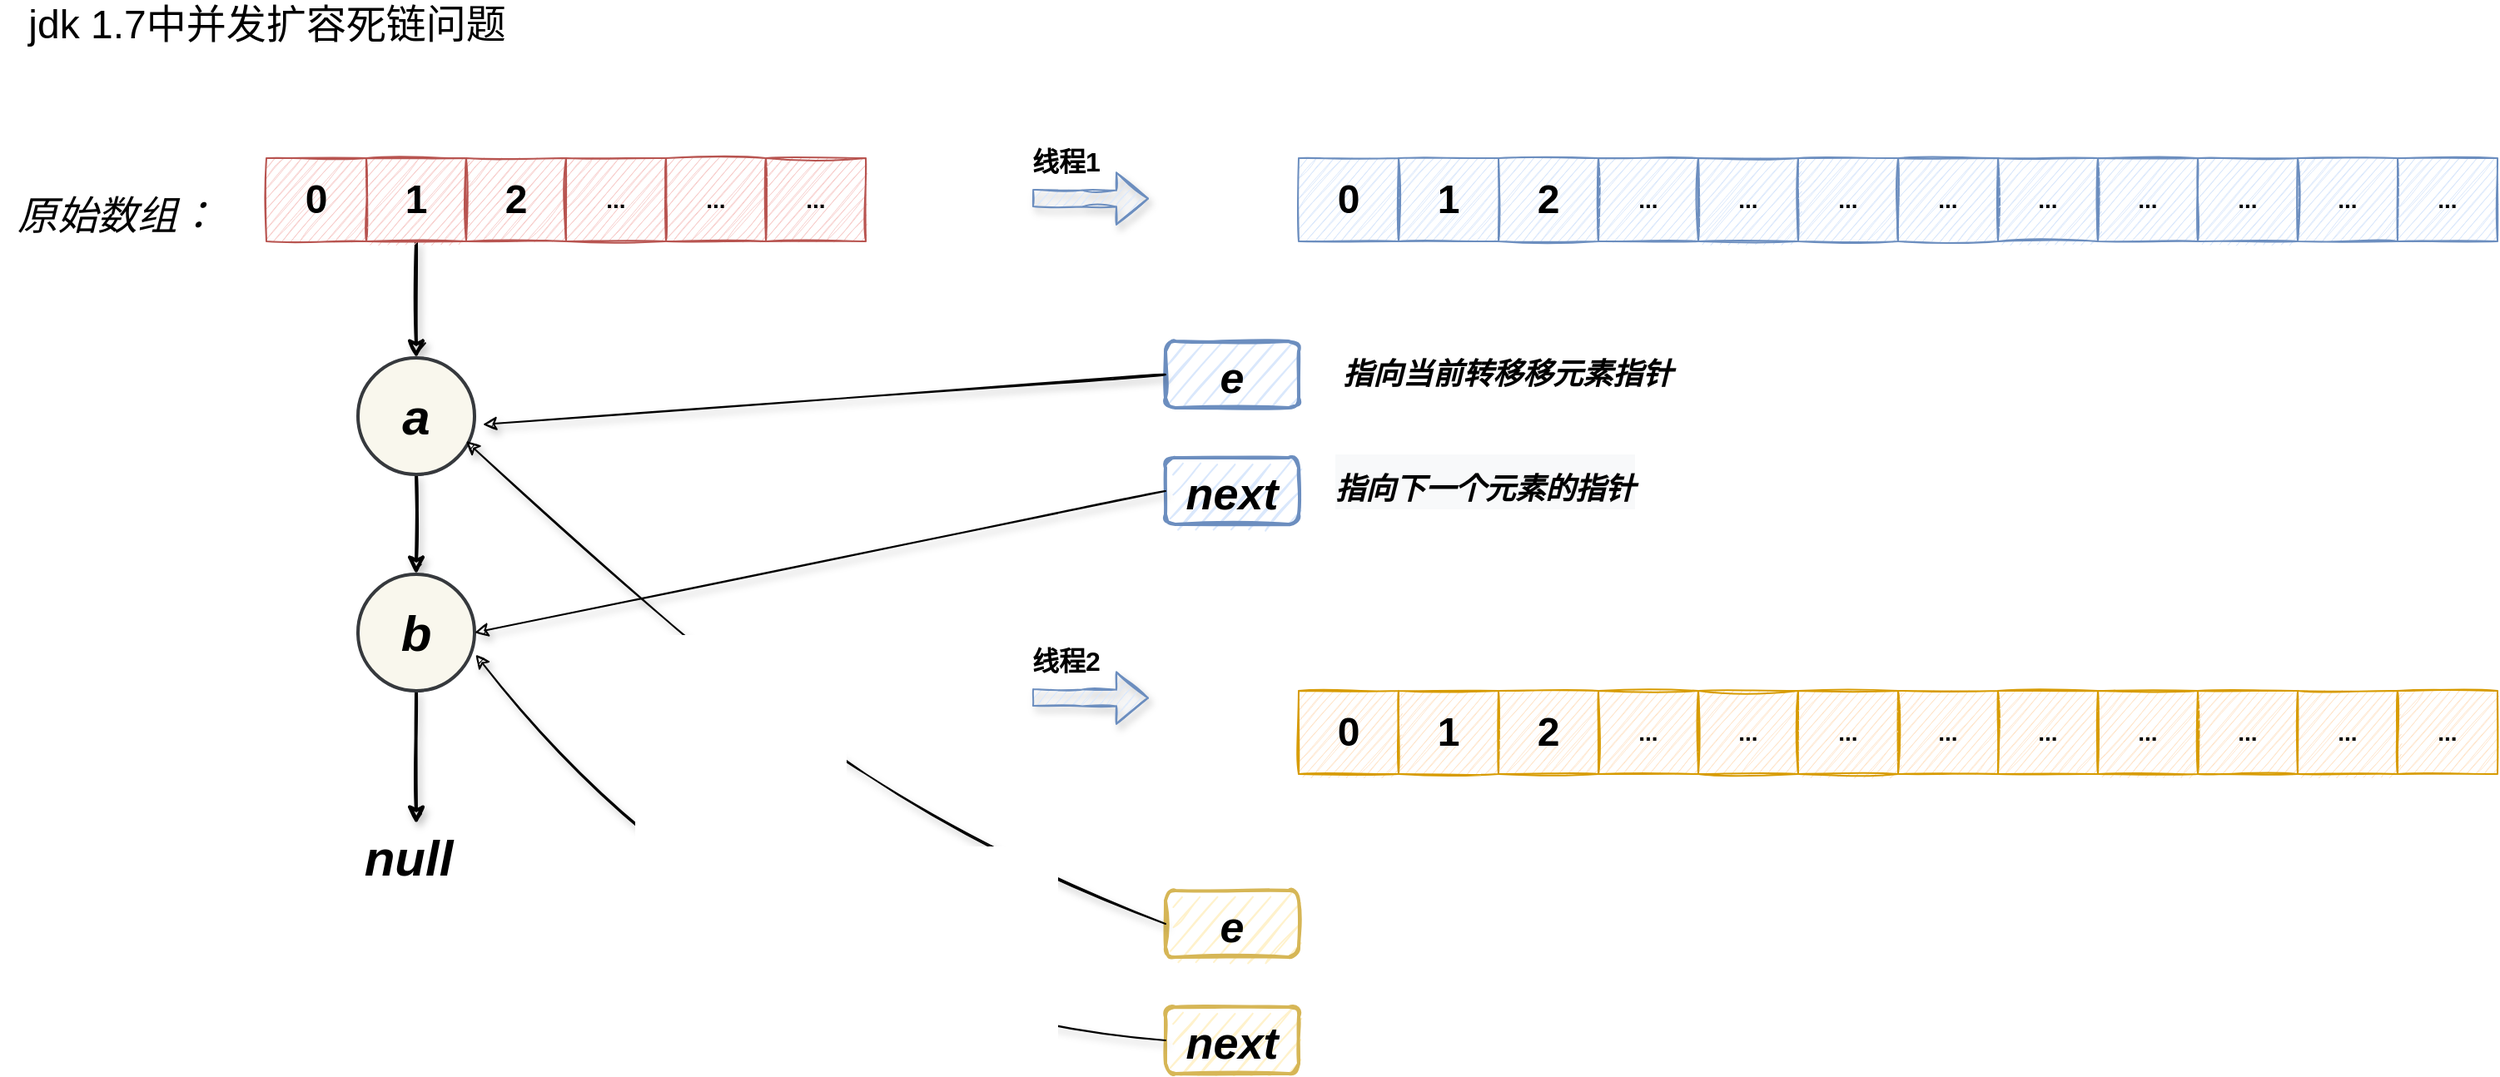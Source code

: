 <mxfile version="19.0.0" type="github">
  <diagram id="UT9mPP_d55zDDZpw8Oh1" name="Page-1">
    <mxGraphModel dx="1778" dy="953" grid="1" gridSize="10" guides="1" tooltips="1" connect="1" arrows="1" fold="1" page="1" pageScale="1" pageWidth="2339" pageHeight="3300" math="0" shadow="0">
      <root>
        <mxCell id="0" />
        <mxCell id="1" parent="0" />
        <mxCell id="gsdXC3CE5baumBvn-r5R-2" value="&lt;font style=&quot;font-size: 24px;&quot;&gt;&lt;b style=&quot;&quot;&gt;0&lt;/b&gt;&lt;/font&gt;" style="rounded=0;whiteSpace=wrap;html=1;fillColor=#f8cecc;strokeColor=#b85450;shadow=0;sketch=1;" vertex="1" parent="1">
          <mxGeometry x="340" y="220" width="60" height="50" as="geometry" />
        </mxCell>
        <mxCell id="gsdXC3CE5baumBvn-r5R-43" style="edgeStyle=orthogonalEdgeStyle;rounded=0;sketch=1;orthogonalLoop=1;jettySize=auto;html=1;entryX=0.5;entryY=0;entryDx=0;entryDy=0;shadow=1;fontSize=30;strokeWidth=2;" edge="1" parent="1" source="gsdXC3CE5baumBvn-r5R-3" target="gsdXC3CE5baumBvn-r5R-40">
          <mxGeometry relative="1" as="geometry" />
        </mxCell>
        <mxCell id="gsdXC3CE5baumBvn-r5R-3" value="&lt;b style=&quot;&quot;&gt;&lt;font style=&quot;font-size: 24px;&quot;&gt;1&lt;/font&gt;&lt;/b&gt;" style="rounded=0;whiteSpace=wrap;html=1;fillColor=#f8cecc;strokeColor=#b85450;shadow=0;sketch=1;" vertex="1" parent="1">
          <mxGeometry x="400" y="220" width="60" height="50" as="geometry" />
        </mxCell>
        <mxCell id="gsdXC3CE5baumBvn-r5R-4" value="&lt;b style=&quot;&quot;&gt;&lt;font style=&quot;font-size: 24px;&quot;&gt;2&lt;/font&gt;&lt;/b&gt;" style="rounded=0;whiteSpace=wrap;html=1;fillColor=#f8cecc;strokeColor=#b85450;shadow=0;sketch=1;" vertex="1" parent="1">
          <mxGeometry x="460" y="220" width="60" height="50" as="geometry" />
        </mxCell>
        <mxCell id="gsdXC3CE5baumBvn-r5R-5" value="&lt;font style=&quot;font-size: 14px;&quot;&gt;&lt;b&gt;...&lt;/b&gt;&lt;/font&gt;" style="rounded=0;whiteSpace=wrap;html=1;fillColor=#f8cecc;strokeColor=#b85450;shadow=0;sketch=1;" vertex="1" parent="1">
          <mxGeometry x="520" y="220" width="60" height="50" as="geometry" />
        </mxCell>
        <mxCell id="gsdXC3CE5baumBvn-r5R-6" value="&lt;b style=&quot;font-size: 14px;&quot;&gt;...&lt;/b&gt;" style="rounded=0;whiteSpace=wrap;html=1;fillColor=#f8cecc;strokeColor=#b85450;shadow=0;sketch=1;" vertex="1" parent="1">
          <mxGeometry x="580" y="220" width="60" height="50" as="geometry" />
        </mxCell>
        <mxCell id="gsdXC3CE5baumBvn-r5R-7" value="&lt;b style=&quot;font-size: 14px;&quot;&gt;...&lt;/b&gt;" style="rounded=0;whiteSpace=wrap;html=1;fillColor=#f8cecc;strokeColor=#b85450;shadow=0;sketch=1;" vertex="1" parent="1">
          <mxGeometry x="640" y="220" width="60" height="50" as="geometry" />
        </mxCell>
        <mxCell id="gsdXC3CE5baumBvn-r5R-8" value="&lt;i&gt;原始数组：&lt;/i&gt;" style="text;html=1;align=center;verticalAlign=middle;resizable=0;points=[];autosize=1;strokeColor=none;fillColor=none;fontSize=24;" vertex="1" parent="1">
          <mxGeometry x="180" y="240" width="140" height="30" as="geometry" />
        </mxCell>
        <mxCell id="gsdXC3CE5baumBvn-r5R-9" value="jdk 1.7中并发扩容死链问题" style="text;html=1;align=center;verticalAlign=middle;resizable=0;points=[];autosize=1;strokeColor=none;fillColor=none;fontSize=24;" vertex="1" parent="1">
          <mxGeometry x="190" y="125" width="300" height="30" as="geometry" />
        </mxCell>
        <mxCell id="gsdXC3CE5baumBvn-r5R-10" value="&lt;font style=&quot;font-size: 24px;&quot;&gt;&lt;b style=&quot;&quot;&gt;0&lt;/b&gt;&lt;/font&gt;" style="rounded=0;whiteSpace=wrap;html=1;fillColor=#dae8fc;strokeColor=#6c8ebf;sketch=1;" vertex="1" parent="1">
          <mxGeometry x="960" y="220" width="60" height="50" as="geometry" />
        </mxCell>
        <mxCell id="gsdXC3CE5baumBvn-r5R-11" value="&lt;b style=&quot;&quot;&gt;&lt;font style=&quot;font-size: 24px;&quot;&gt;1&lt;/font&gt;&lt;/b&gt;" style="rounded=0;whiteSpace=wrap;html=1;fillColor=#dae8fc;strokeColor=#6c8ebf;sketch=1;" vertex="1" parent="1">
          <mxGeometry x="1020" y="220" width="60" height="50" as="geometry" />
        </mxCell>
        <mxCell id="gsdXC3CE5baumBvn-r5R-12" value="&lt;b style=&quot;&quot;&gt;&lt;font style=&quot;font-size: 24px;&quot;&gt;2&lt;/font&gt;&lt;/b&gt;" style="rounded=0;whiteSpace=wrap;html=1;fillColor=#dae8fc;strokeColor=#6c8ebf;sketch=1;" vertex="1" parent="1">
          <mxGeometry x="1080" y="220" width="60" height="50" as="geometry" />
        </mxCell>
        <mxCell id="gsdXC3CE5baumBvn-r5R-13" value="&lt;font style=&quot;font-size: 14px;&quot;&gt;&lt;b&gt;...&lt;/b&gt;&lt;/font&gt;" style="rounded=0;whiteSpace=wrap;html=1;fillColor=#dae8fc;strokeColor=#6c8ebf;sketch=1;" vertex="1" parent="1">
          <mxGeometry x="1140" y="220" width="60" height="50" as="geometry" />
        </mxCell>
        <mxCell id="gsdXC3CE5baumBvn-r5R-14" value="&lt;b style=&quot;font-size: 14px;&quot;&gt;...&lt;/b&gt;" style="rounded=0;whiteSpace=wrap;html=1;fillColor=#dae8fc;strokeColor=#6c8ebf;sketch=1;" vertex="1" parent="1">
          <mxGeometry x="1200" y="220" width="60" height="50" as="geometry" />
        </mxCell>
        <mxCell id="gsdXC3CE5baumBvn-r5R-15" value="&lt;b style=&quot;font-size: 14px;&quot;&gt;...&lt;/b&gt;" style="rounded=0;whiteSpace=wrap;html=1;fillColor=#dae8fc;strokeColor=#6c8ebf;sketch=1;" vertex="1" parent="1">
          <mxGeometry x="1260" y="220" width="60" height="50" as="geometry" />
        </mxCell>
        <mxCell id="gsdXC3CE5baumBvn-r5R-16" value="&lt;font style=&quot;font-size: 14px;&quot;&gt;&lt;b&gt;...&lt;/b&gt;&lt;/font&gt;" style="rounded=0;whiteSpace=wrap;html=1;fillColor=#dae8fc;strokeColor=#6c8ebf;sketch=1;" vertex="1" parent="1">
          <mxGeometry x="1320" y="220" width="60" height="50" as="geometry" />
        </mxCell>
        <mxCell id="gsdXC3CE5baumBvn-r5R-17" value="&lt;b style=&quot;font-size: 14px;&quot;&gt;...&lt;/b&gt;" style="rounded=0;whiteSpace=wrap;html=1;fillColor=#dae8fc;strokeColor=#6c8ebf;sketch=1;" vertex="1" parent="1">
          <mxGeometry x="1380" y="220" width="60" height="50" as="geometry" />
        </mxCell>
        <mxCell id="gsdXC3CE5baumBvn-r5R-18" value="&lt;b style=&quot;font-size: 14px;&quot;&gt;...&lt;/b&gt;" style="rounded=0;whiteSpace=wrap;html=1;fillColor=#dae8fc;strokeColor=#6c8ebf;sketch=1;" vertex="1" parent="1">
          <mxGeometry x="1440" y="220" width="60" height="50" as="geometry" />
        </mxCell>
        <mxCell id="gsdXC3CE5baumBvn-r5R-19" value="&lt;font style=&quot;font-size: 14px;&quot;&gt;&lt;b&gt;...&lt;/b&gt;&lt;/font&gt;" style="rounded=0;whiteSpace=wrap;html=1;fillColor=#dae8fc;strokeColor=#6c8ebf;sketch=1;" vertex="1" parent="1">
          <mxGeometry x="1500" y="220" width="60" height="50" as="geometry" />
        </mxCell>
        <mxCell id="gsdXC3CE5baumBvn-r5R-20" value="&lt;b style=&quot;font-size: 14px;&quot;&gt;...&lt;/b&gt;" style="rounded=0;whiteSpace=wrap;html=1;fillColor=#dae8fc;strokeColor=#6c8ebf;sketch=1;" vertex="1" parent="1">
          <mxGeometry x="1560" y="220" width="60" height="50" as="geometry" />
        </mxCell>
        <mxCell id="gsdXC3CE5baumBvn-r5R-21" value="&lt;b style=&quot;font-size: 14px;&quot;&gt;...&lt;/b&gt;" style="rounded=0;whiteSpace=wrap;html=1;fillColor=#dae8fc;strokeColor=#6c8ebf;sketch=1;" vertex="1" parent="1">
          <mxGeometry x="1620" y="220" width="60" height="50" as="geometry" />
        </mxCell>
        <mxCell id="gsdXC3CE5baumBvn-r5R-22" value="&lt;font style=&quot;font-size: 24px;&quot;&gt;&lt;b style=&quot;&quot;&gt;0&lt;/b&gt;&lt;/font&gt;" style="rounded=0;whiteSpace=wrap;html=1;fillColor=#ffe6cc;strokeColor=#d79b00;sketch=1;" vertex="1" parent="1">
          <mxGeometry x="960" y="540" width="60" height="50" as="geometry" />
        </mxCell>
        <mxCell id="gsdXC3CE5baumBvn-r5R-23" value="&lt;b style=&quot;&quot;&gt;&lt;font style=&quot;font-size: 24px;&quot;&gt;1&lt;/font&gt;&lt;/b&gt;" style="rounded=0;whiteSpace=wrap;html=1;fillColor=#ffe6cc;strokeColor=#d79b00;sketch=1;" vertex="1" parent="1">
          <mxGeometry x="1020" y="540" width="60" height="50" as="geometry" />
        </mxCell>
        <mxCell id="gsdXC3CE5baumBvn-r5R-24" value="&lt;b style=&quot;&quot;&gt;&lt;font style=&quot;font-size: 24px;&quot;&gt;2&lt;/font&gt;&lt;/b&gt;" style="rounded=0;whiteSpace=wrap;html=1;fillColor=#ffe6cc;strokeColor=#d79b00;sketch=1;" vertex="1" parent="1">
          <mxGeometry x="1080" y="540" width="60" height="50" as="geometry" />
        </mxCell>
        <mxCell id="gsdXC3CE5baumBvn-r5R-25" value="&lt;font style=&quot;font-size: 14px;&quot;&gt;&lt;b&gt;...&lt;/b&gt;&lt;/font&gt;" style="rounded=0;whiteSpace=wrap;html=1;fillColor=#ffe6cc;strokeColor=#d79b00;sketch=1;" vertex="1" parent="1">
          <mxGeometry x="1140" y="540" width="60" height="50" as="geometry" />
        </mxCell>
        <mxCell id="gsdXC3CE5baumBvn-r5R-26" value="&lt;b style=&quot;font-size: 14px;&quot;&gt;...&lt;/b&gt;" style="rounded=0;whiteSpace=wrap;html=1;fillColor=#ffe6cc;strokeColor=#d79b00;sketch=1;" vertex="1" parent="1">
          <mxGeometry x="1200" y="540" width="60" height="50" as="geometry" />
        </mxCell>
        <mxCell id="gsdXC3CE5baumBvn-r5R-27" value="&lt;b style=&quot;font-size: 14px;&quot;&gt;...&lt;/b&gt;" style="rounded=0;whiteSpace=wrap;html=1;fillColor=#ffe6cc;strokeColor=#d79b00;sketch=1;" vertex="1" parent="1">
          <mxGeometry x="1260" y="540" width="60" height="50" as="geometry" />
        </mxCell>
        <mxCell id="gsdXC3CE5baumBvn-r5R-28" value="&lt;font style=&quot;font-size: 14px;&quot;&gt;&lt;b&gt;...&lt;/b&gt;&lt;/font&gt;" style="rounded=0;whiteSpace=wrap;html=1;fillColor=#ffe6cc;strokeColor=#d79b00;sketch=1;" vertex="1" parent="1">
          <mxGeometry x="1320" y="540" width="60" height="50" as="geometry" />
        </mxCell>
        <mxCell id="gsdXC3CE5baumBvn-r5R-29" value="&lt;b style=&quot;font-size: 14px;&quot;&gt;...&lt;/b&gt;" style="rounded=0;whiteSpace=wrap;html=1;fillColor=#ffe6cc;strokeColor=#d79b00;sketch=1;" vertex="1" parent="1">
          <mxGeometry x="1380" y="540" width="60" height="50" as="geometry" />
        </mxCell>
        <mxCell id="gsdXC3CE5baumBvn-r5R-30" value="&lt;b style=&quot;font-size: 14px;&quot;&gt;...&lt;/b&gt;" style="rounded=0;whiteSpace=wrap;html=1;fillColor=#ffe6cc;strokeColor=#d79b00;sketch=1;" vertex="1" parent="1">
          <mxGeometry x="1440" y="540" width="60" height="50" as="geometry" />
        </mxCell>
        <mxCell id="gsdXC3CE5baumBvn-r5R-31" value="&lt;font style=&quot;font-size: 14px;&quot;&gt;&lt;b&gt;...&lt;/b&gt;&lt;/font&gt;" style="rounded=0;whiteSpace=wrap;html=1;fillColor=#ffe6cc;strokeColor=#d79b00;sketch=1;" vertex="1" parent="1">
          <mxGeometry x="1500" y="540" width="60" height="50" as="geometry" />
        </mxCell>
        <mxCell id="gsdXC3CE5baumBvn-r5R-32" value="&lt;b style=&quot;font-size: 14px;&quot;&gt;...&lt;/b&gt;" style="rounded=0;whiteSpace=wrap;html=1;fillColor=#ffe6cc;strokeColor=#d79b00;sketch=1;" vertex="1" parent="1">
          <mxGeometry x="1560" y="540" width="60" height="50" as="geometry" />
        </mxCell>
        <mxCell id="gsdXC3CE5baumBvn-r5R-33" value="&lt;b style=&quot;font-size: 14px;&quot;&gt;...&lt;/b&gt;" style="rounded=0;whiteSpace=wrap;html=1;fillColor=#ffe6cc;strokeColor=#d79b00;sketch=1;" vertex="1" parent="1">
          <mxGeometry x="1620" y="540" width="60" height="50" as="geometry" />
        </mxCell>
        <mxCell id="gsdXC3CE5baumBvn-r5R-34" value="" style="shape=flexArrow;endArrow=classic;html=1;rounded=0;fontSize=24;fillColor=#dae8fc;strokeColor=#6c8ebf;shadow=1;sketch=1;startArrow=none;" edge="1" parent="1">
          <mxGeometry width="50" height="50" relative="1" as="geometry">
            <mxPoint x="800" y="244" as="sourcePoint" />
            <mxPoint x="870" y="244.29" as="targetPoint" />
            <Array as="points">
              <mxPoint x="830" y="244.29" />
            </Array>
          </mxGeometry>
        </mxCell>
        <mxCell id="gsdXC3CE5baumBvn-r5R-37" value="&lt;font style=&quot;font-size: 16px;&quot;&gt;&lt;b&gt;线程1&lt;/b&gt;&lt;/font&gt;" style="text;html=1;align=center;verticalAlign=middle;resizable=0;points=[];autosize=1;strokeColor=none;fillColor=none;fontSize=24;sketch=1;" vertex="1" parent="1">
          <mxGeometry x="790" y="200" width="60" height="40" as="geometry" />
        </mxCell>
        <mxCell id="gsdXC3CE5baumBvn-r5R-38" value="" style="shape=flexArrow;endArrow=classic;html=1;rounded=0;fontSize=24;fillColor=#dae8fc;strokeColor=#6c8ebf;shadow=1;sketch=1;startArrow=none;" edge="1" parent="1">
          <mxGeometry width="50" height="50" relative="1" as="geometry">
            <mxPoint x="800" y="544" as="sourcePoint" />
            <mxPoint x="870" y="544.29" as="targetPoint" />
            <Array as="points">
              <mxPoint x="830" y="544.29" />
            </Array>
          </mxGeometry>
        </mxCell>
        <mxCell id="gsdXC3CE5baumBvn-r5R-39" value="&lt;font style=&quot;font-size: 16px;&quot;&gt;&lt;b&gt;线程2&lt;/b&gt;&lt;/font&gt;" style="text;html=1;align=center;verticalAlign=middle;resizable=0;points=[];autosize=1;strokeColor=none;fillColor=none;fontSize=24;sketch=1;" vertex="1" parent="1">
          <mxGeometry x="790" y="500" width="60" height="40" as="geometry" />
        </mxCell>
        <mxCell id="gsdXC3CE5baumBvn-r5R-42" style="edgeStyle=orthogonalEdgeStyle;rounded=0;sketch=1;orthogonalLoop=1;jettySize=auto;html=1;shadow=1;fontSize=30;strokeWidth=2;" edge="1" parent="1" source="gsdXC3CE5baumBvn-r5R-40" target="gsdXC3CE5baumBvn-r5R-41">
          <mxGeometry relative="1" as="geometry" />
        </mxCell>
        <mxCell id="gsdXC3CE5baumBvn-r5R-40" value="&lt;font style=&quot;font-size: 30px;&quot;&gt;&lt;i&gt;&lt;b&gt;a&lt;/b&gt;&lt;/i&gt;&lt;/font&gt;" style="ellipse;whiteSpace=wrap;html=1;aspect=fixed;shadow=0;sketch=0;fontSize=16;fillColor=#f9f7ed;strokeWidth=2;strokeColor=#36393d;" vertex="1" parent="1">
          <mxGeometry x="395" y="340" width="70" height="70" as="geometry" />
        </mxCell>
        <mxCell id="gsdXC3CE5baumBvn-r5R-44" style="edgeStyle=orthogonalEdgeStyle;rounded=0;sketch=1;orthogonalLoop=1;jettySize=auto;html=1;shadow=1;fontSize=30;strokeWidth=2;curved=1;" edge="1" parent="1" source="gsdXC3CE5baumBvn-r5R-41">
          <mxGeometry relative="1" as="geometry">
            <mxPoint x="430" y="620" as="targetPoint" />
          </mxGeometry>
        </mxCell>
        <mxCell id="gsdXC3CE5baumBvn-r5R-41" value="&lt;font style=&quot;font-size: 30px;&quot;&gt;&lt;i&gt;&lt;b&gt;b&lt;/b&gt;&lt;/i&gt;&lt;/font&gt;" style="ellipse;whiteSpace=wrap;html=1;aspect=fixed;shadow=0;sketch=0;fontSize=16;fillColor=#f9f7ed;strokeWidth=2;strokeColor=#36393d;" vertex="1" parent="1">
          <mxGeometry x="395" y="470" width="70" height="70" as="geometry" />
        </mxCell>
        <mxCell id="gsdXC3CE5baumBvn-r5R-45" value="&lt;i&gt;&lt;b&gt;null&lt;/b&gt;&lt;/i&gt;" style="text;html=1;align=center;verticalAlign=middle;resizable=0;points=[];autosize=1;strokeColor=none;fillColor=none;fontSize=30;" vertex="1" parent="1">
          <mxGeometry x="390" y="620" width="70" height="40" as="geometry" />
        </mxCell>
        <mxCell id="gsdXC3CE5baumBvn-r5R-46" value="&lt;b&gt;&lt;i&gt;&lt;font style=&quot;font-size: 26px;&quot;&gt;e&lt;/font&gt;&lt;/i&gt;&lt;/b&gt;" style="rounded=1;whiteSpace=wrap;html=1;shadow=0;sketch=1;fontSize=30;strokeColor=#6c8ebf;strokeWidth=2;fillColor=#dae8fc;" vertex="1" parent="1">
          <mxGeometry x="880" y="330" width="80" height="40" as="geometry" />
        </mxCell>
        <mxCell id="gsdXC3CE5baumBvn-r5R-48" value="&lt;b&gt;&lt;i&gt;&lt;font style=&quot;font-size: 27px;&quot;&gt;next&lt;/font&gt;&lt;/i&gt;&lt;/b&gt;" style="rounded=1;whiteSpace=wrap;html=1;shadow=0;sketch=1;fontSize=30;strokeColor=#6c8ebf;strokeWidth=2;fillColor=#dae8fc;" vertex="1" parent="1">
          <mxGeometry x="880" y="400" width="80" height="40" as="geometry" />
        </mxCell>
        <mxCell id="gsdXC3CE5baumBvn-r5R-52" value="" style="endArrow=classic;html=1;rounded=0;shadow=1;sketch=1;fontSize=30;strokeWidth=1;curved=1;elbow=vertical;exitX=0;exitY=0.5;exitDx=0;exitDy=0;" edge="1" parent="1" source="gsdXC3CE5baumBvn-r5R-46">
          <mxGeometry width="50" height="50" relative="1" as="geometry">
            <mxPoint x="600" y="380" as="sourcePoint" />
            <mxPoint x="470" y="380" as="targetPoint" />
          </mxGeometry>
        </mxCell>
        <mxCell id="gsdXC3CE5baumBvn-r5R-53" value="" style="endArrow=classic;html=1;rounded=0;shadow=1;sketch=1;fontSize=30;strokeWidth=1;curved=1;elbow=vertical;entryX=1;entryY=0.5;entryDx=0;entryDy=0;" edge="1" parent="1" target="gsdXC3CE5baumBvn-r5R-41">
          <mxGeometry width="50" height="50" relative="1" as="geometry">
            <mxPoint x="880" y="420" as="sourcePoint" />
            <mxPoint x="650" y="450" as="targetPoint" />
          </mxGeometry>
        </mxCell>
        <mxCell id="gsdXC3CE5baumBvn-r5R-54" value="&lt;i&gt;&lt;font style=&quot;font-size: 18px;&quot;&gt;&lt;b&gt;指向当前转移移元素指针&lt;/b&gt;&lt;/font&gt;&lt;/i&gt;" style="text;html=1;align=center;verticalAlign=middle;resizable=0;points=[];autosize=1;strokeColor=none;fillColor=none;fontSize=30;" vertex="1" parent="1">
          <mxGeometry x="980" y="320" width="210" height="50" as="geometry" />
        </mxCell>
        <mxCell id="gsdXC3CE5baumBvn-r5R-55" value="&lt;i style=&quot;color: rgb(0, 0, 0); font-family: Helvetica; font-size: 30px; font-variant-ligatures: normal; font-variant-caps: normal; letter-spacing: normal; orphans: 2; text-align: center; text-indent: 0px; text-transform: none; widows: 2; word-spacing: 0px; -webkit-text-stroke-width: 0px; background-color: rgb(248, 249, 250); text-decoration-thickness: initial; text-decoration-style: initial; text-decoration-color: initial;&quot;&gt;&lt;font style=&quot;font-size: 18px;&quot;&gt;&lt;b&gt;指向下一个元素的指针&lt;/b&gt;&lt;/font&gt;&lt;/i&gt;" style="text;whiteSpace=wrap;html=1;fontSize=18;" vertex="1" parent="1">
          <mxGeometry x="980" y="390" width="200" height="40" as="geometry" />
        </mxCell>
        <mxCell id="gsdXC3CE5baumBvn-r5R-56" value="&lt;b&gt;&lt;i&gt;&lt;font style=&quot;font-size: 26px;&quot;&gt;e&lt;/font&gt;&lt;/i&gt;&lt;/b&gt;" style="rounded=1;whiteSpace=wrap;html=1;shadow=0;sketch=1;fontSize=30;strokeColor=#d6b656;strokeWidth=2;fillColor=#fff2cc;" vertex="1" parent="1">
          <mxGeometry x="880" y="660" width="80" height="40" as="geometry" />
        </mxCell>
        <mxCell id="gsdXC3CE5baumBvn-r5R-57" value="&lt;b&gt;&lt;i&gt;&lt;font style=&quot;font-size: 27px;&quot;&gt;next&lt;/font&gt;&lt;/i&gt;&lt;/b&gt;" style="rounded=1;whiteSpace=wrap;html=1;shadow=0;sketch=1;fontSize=30;strokeColor=#d6b656;strokeWidth=2;fillColor=#fff2cc;" vertex="1" parent="1">
          <mxGeometry x="880" y="730" width="80" height="40" as="geometry" />
        </mxCell>
        <mxCell id="gsdXC3CE5baumBvn-r5R-60" value="" style="curved=1;endArrow=classic;html=1;rounded=0;shadow=1;sketch=1;fontSize=18;strokeWidth=1;elbow=vertical;exitX=0;exitY=0.5;exitDx=0;exitDy=0;" edge="1" parent="1" source="gsdXC3CE5baumBvn-r5R-56">
          <mxGeometry width="50" height="50" relative="1" as="geometry">
            <mxPoint x="760" y="630" as="sourcePoint" />
            <mxPoint x="460" y="390" as="targetPoint" />
            <Array as="points">
              <mxPoint x="780" y="640" />
              <mxPoint x="620" y="540" />
            </Array>
          </mxGeometry>
        </mxCell>
        <mxCell id="gsdXC3CE5baumBvn-r5R-61" value="" style="curved=1;endArrow=classic;html=1;rounded=0;shadow=1;sketch=1;fontSize=18;strokeWidth=1;elbow=vertical;exitX=0;exitY=0.5;exitDx=0;exitDy=0;entryX=1.011;entryY=0.689;entryDx=0;entryDy=0;entryPerimeter=0;" edge="1" parent="1" source="gsdXC3CE5baumBvn-r5R-57" target="gsdXC3CE5baumBvn-r5R-41">
          <mxGeometry width="50" height="50" relative="1" as="geometry">
            <mxPoint x="580" y="730" as="sourcePoint" />
            <mxPoint x="630" y="680" as="targetPoint" />
            <Array as="points">
              <mxPoint x="630" y="730" />
            </Array>
          </mxGeometry>
        </mxCell>
      </root>
    </mxGraphModel>
  </diagram>
</mxfile>

